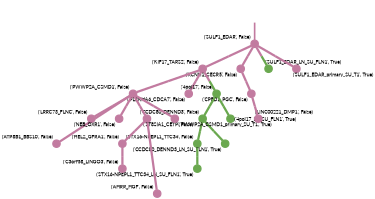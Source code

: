 strict digraph  {
graph[splines=false]; nodesep=0.7; rankdir=TB; ranksep=0.6; forcelabels=true; dpi=600; size=2.5;
0 [color="#c27ba0ff", fillcolor="#c27ba0ff", fixedsize=true, fontname=Lato, fontsize="12pt", height="0.25", label="", penwidth=3, shape=circle, style=filled, xlabel="('SULF1_EDAR', False)"];
4 [color="#c27ba0ff", fillcolor="#c27ba0ff", fixedsize=true, fontname=Lato, fontsize="12pt", height="0.25", label="", penwidth=3, shape=circle, style=filled, xlabel="('KIF17_TARS2', False)"];
6 [color="#c27ba0ff", fillcolor="#c27ba0ff", fixedsize=true, fontname=Lato, fontsize="12pt", height="0.25", label="", penwidth=3, shape=circle, style=filled, xlabel="('KCNH1_CECR5', False)"];
17 [color="#6aa84fff", fillcolor="#6aa84fff", fixedsize=true, fontname=Lato, fontsize="12pt", height="0.25", label="", penwidth=3, shape=circle, style=filled, xlabel="('SULF1_EDAR_LN_SU_FLN1', True)"];
21 [color="#c27ba0ff", fillcolor="#c27ba0ff", fixedsize=true, fontname=Lato, fontsize="12pt", height="0.25", label="", penwidth=3, shape=circle, style=filled, xlabel="('SULF1_EDAR_primary_SU_T1', True)"];
3 [color="#6aa84fff", fillcolor="#6aa84fff", fixedsize=true, fontname=Lato, fontsize="12pt", height="0.25", label="", penwidth=3, shape=circle, style=filled, xlabel="('CCDC80_DENND3', False)"];
10 [color="#6aa84fff", fillcolor="#6aa84fff", fixedsize=true, fontname=Lato, fontsize="12pt", height="0.25", label="", penwidth=3, shape=circle, style=filled, xlabel="('STX16-NPEPL1_TTC34', False)"];
18 [color="#6aa84fff", fillcolor="#6aa84fff", fixedsize=true, fontname=Lato, fontsize="12pt", height="0.25", label="", penwidth=3, shape=circle, style=filled, xlabel="('CCDC80_DENND3_LN_SU_FLN1', True)"];
7 [color="#c27ba0ff", fillcolor="#c27ba0ff", fixedsize=true, fontname=Lato, fontsize="12pt", height="0.25", label="", penwidth=3, shape=circle, style=filled, xlabel="('PWWP2A_CSMD1', False)"];
14 [color="#c27ba0ff", fillcolor="#c27ba0ff", fixedsize=true, fontname=Lato, fontsize="12pt", height="0.25", label="", penwidth=3, shape=circle, style=filled, xlabel="('PLEKHA6_CDCA7', False)"];
16 [color="#6aa84fff", fillcolor="#6aa84fff", fixedsize=true, fontname=Lato, fontsize="12pt", height="0.25", label="", penwidth=3, shape=circle, style=filled, xlabel="('4pol17', False)"];
5 [color="#c27ba0ff", fillcolor="#c27ba0ff", fixedsize=true, fontname=Lato, fontsize="12pt", height="0.25", label="", penwidth=3, shape=circle, style=filled, xlabel="('HELZ_GFRA1', False)"];
12 [color="#c27ba0ff", fillcolor="#c27ba0ff", fixedsize=true, fontname=Lato, fontsize="12pt", height="0.25", label="", penwidth=3, shape=circle, style=filled, xlabel="('C3orf58_LINGO3', False)"];
9 [color="#c27ba0ff", fillcolor="#c27ba0ff", fixedsize=true, fontname=Lato, fontsize="12pt", height="0.25", label="", penwidth=3, shape=circle, style=filled, xlabel="('CPED1_PGC', False)"];
2 [color="#c27ba0ff", fillcolor="#c27ba0ff", fixedsize=true, fontname=Lato, fontsize="12pt", height="0.25", label="", penwidth=3, shape=circle, style=filled, xlabel="('ATP8B1_BBS10', False)"];
8 [color="#c27ba0ff", fillcolor="#c27ba0ff", fixedsize=true, fontname=Lato, fontsize="12pt", height="0.25", label="", penwidth=3, shape=circle, style=filled, xlabel="('LRRC73_FLNC', False)"];
11 [color="#c27ba0ff", fillcolor="#c27ba0ff", fixedsize=true, fontname=Lato, fontsize="12pt", height="0.25", label="", penwidth=3, shape=circle, style=filled, xlabel="('NEB_OXR1', False)"];
15 [color="#c27ba0ff", fillcolor="#c27ba0ff", fixedsize=true, fontname=Lato, fontsize="12pt", height="0.25", label="", penwidth=3, shape=circle, style=filled, xlabel="('ST8SIA1_CETP', False)"];
22 [color="#c27ba0ff", fillcolor="#c27ba0ff", fixedsize=true, fontname=Lato, fontsize="12pt", height="0.25", label="", penwidth=3, shape=circle, style=filled, xlabel="('PWWP2A_CSMD1_primary_SU_T1', True)"];
13 [color="#c27ba0ff", fillcolor="#c27ba0ff", fixedsize=true, fontname=Lato, fontsize="12pt", height="0.25", label="", penwidth=3, shape=circle, style=filled, xlabel="('LINC00221_DMP1', False)"];
20 [color="#6aa84fff", fillcolor="#6aa84fff", fixedsize=true, fontname=Lato, fontsize="12pt", height="0.25", label="", penwidth=3, shape=circle, style=filled, xlabel="('STX16-NPEPL1_TTC34_LN_SU_FLN1', True)"];
1 [color="#c27ba0ff", fillcolor="#c27ba0ff", fixedsize=true, fontname=Lato, fontsize="12pt", height="0.25", label="", penwidth=3, shape=circle, style=filled, xlabel="('AHRR_HGF', False)"];
19 [color="#6aa84fff", fillcolor="#6aa84fff", fixedsize=true, fontname=Lato, fontsize="12pt", height="0.25", label="", penwidth=3, shape=circle, style=filled, xlabel="('4pol17_LN_SU_FLN1', True)"];
normal [label="", penwidth=3, style=invis, xlabel="('SULF1_EDAR', False)"];
0 -> 4  [arrowsize=0, color="#c27ba0ff;0.5:#c27ba0ff", minlen="1.6779661178588867", penwidth="5.5", style=solid];
0 -> 6  [arrowsize=0, color="#c27ba0ff;0.5:#c27ba0ff", minlen="1.4067796468734741", penwidth="5.5", style=solid];
0 -> 17  [arrowsize=0, color="#c27ba0ff;0.5:#6aa84fff", minlen="1.0847457647323608", penwidth="5.5", style=solid];
0 -> 21  [arrowsize=0, color="#c27ba0ff;0.5:#c27ba0ff", minlen="1.0847457647323608", penwidth="5.5", style=solid];
4 -> 7  [arrowsize=0, color="#c27ba0ff;0.5:#c27ba0ff", minlen="1.4067796468734741", penwidth="5.5", style=solid];
4 -> 14  [arrowsize=0, color="#c27ba0ff;0.5:#c27ba0ff", minlen="1.1694915294647217", penwidth="5.5", style=solid];
4 -> 16  [arrowsize=0, color="#c27ba0ff;0.5:#6aa84fff", minlen="1.0847457647323608", penwidth="5.5", style=solid];
6 -> 9  [arrowsize=0, color="#c27ba0ff;0.5:#c27ba0ff", minlen="1.3728814125061035", penwidth="5.5", style=solid];
3 -> 10  [arrowsize=0, color="#6aa84fff;0.5:#6aa84fff", minlen="1.2711864709854126", penwidth="5.5", style=solid];
3 -> 18  [arrowsize=0, color="#6aa84fff;0.5:#6aa84fff", minlen="1.0847457647323608", penwidth="5.5", style=solid];
10 -> 20  [arrowsize=0, color="#6aa84fff;0.5:#6aa84fff", minlen="1.0847457647323608", penwidth="5.5", style=solid];
7 -> 2  [arrowsize=0, color="#c27ba0ff;0.5:#c27ba0ff", minlen="2.694915294647217", penwidth="5.5", style=solid];
7 -> 8  [arrowsize=0, color="#c27ba0ff;0.5:#c27ba0ff", minlen="1.4067796468734741", penwidth="5.5", style=solid];
7 -> 11  [arrowsize=0, color="#c27ba0ff;0.5:#c27ba0ff", minlen="1.2711864709854126", penwidth="5.5", style=solid];
7 -> 15  [arrowsize=0, color="#c27ba0ff;0.5:#c27ba0ff", minlen="1.1694915294647217", penwidth="5.5", style=solid];
7 -> 22  [arrowsize=0, color="#c27ba0ff;0.5:#c27ba0ff", minlen="1.0847457647323608", penwidth="5.5", style=solid];
16 -> 3  [arrowsize=0, color="#6aa84fff;0.5:#6aa84fff", minlen="1.7457627058029175", penwidth="5.5", style=solid];
16 -> 19  [arrowsize=0, color="#6aa84fff;0.5:#6aa84fff", minlen="1.0847457647323608", penwidth="5.5", style=solid];
5 -> 12  [arrowsize=0, color="#c27ba0ff;0.5:#c27ba0ff", minlen="1.2033898830413818", penwidth="5.5", style=solid];
9 -> 13  [arrowsize=0, color="#c27ba0ff;0.5:#c27ba0ff", minlen="1.1694915294647217", penwidth="5.5", style=solid];
15 -> 1  [arrowsize=0, color="#c27ba0ff;0.5:#c27ba0ff", minlen="3.0", penwidth="5.5", style=solid];
15 -> 5  [arrowsize=0, color="#c27ba0ff;0.5:#c27ba0ff", minlen="1.508474588394165", penwidth="5.5", style=solid];
normal -> 0  [arrowsize=0, color="#c27ba0ff", label="", penwidth=4, style=solid];
}
